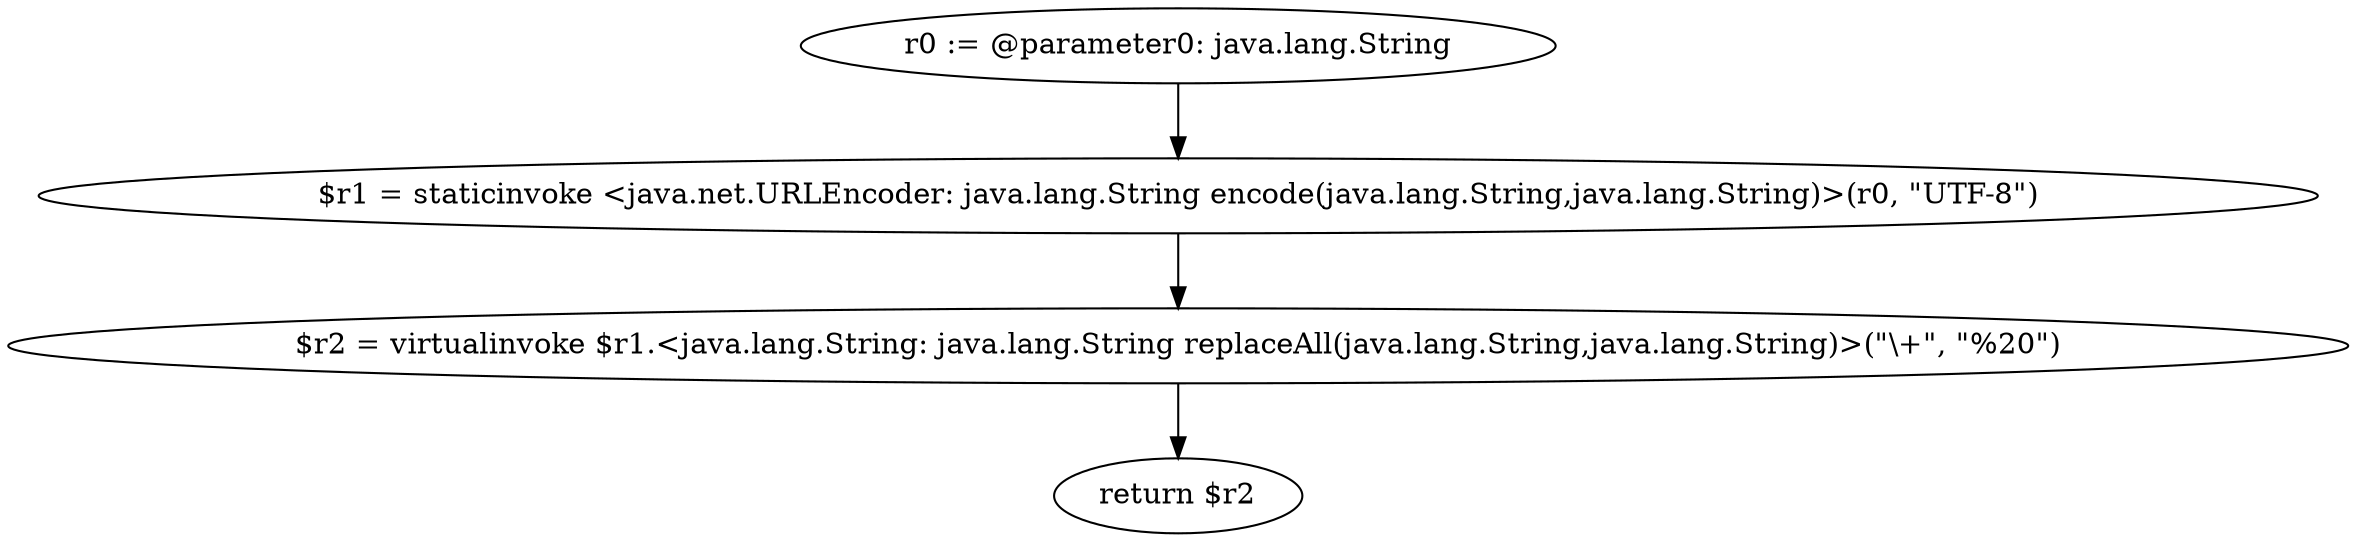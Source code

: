 digraph "unitGraph" {
    "r0 := @parameter0: java.lang.String"
    "$r1 = staticinvoke <java.net.URLEncoder: java.lang.String encode(java.lang.String,java.lang.String)>(r0, \"UTF-8\")"
    "$r2 = virtualinvoke $r1.<java.lang.String: java.lang.String replaceAll(java.lang.String,java.lang.String)>(\"\\+\", \"%20\")"
    "return $r2"
    "r0 := @parameter0: java.lang.String"->"$r1 = staticinvoke <java.net.URLEncoder: java.lang.String encode(java.lang.String,java.lang.String)>(r0, \"UTF-8\")";
    "$r1 = staticinvoke <java.net.URLEncoder: java.lang.String encode(java.lang.String,java.lang.String)>(r0, \"UTF-8\")"->"$r2 = virtualinvoke $r1.<java.lang.String: java.lang.String replaceAll(java.lang.String,java.lang.String)>(\"\\+\", \"%20\")";
    "$r2 = virtualinvoke $r1.<java.lang.String: java.lang.String replaceAll(java.lang.String,java.lang.String)>(\"\\+\", \"%20\")"->"return $r2";
}
